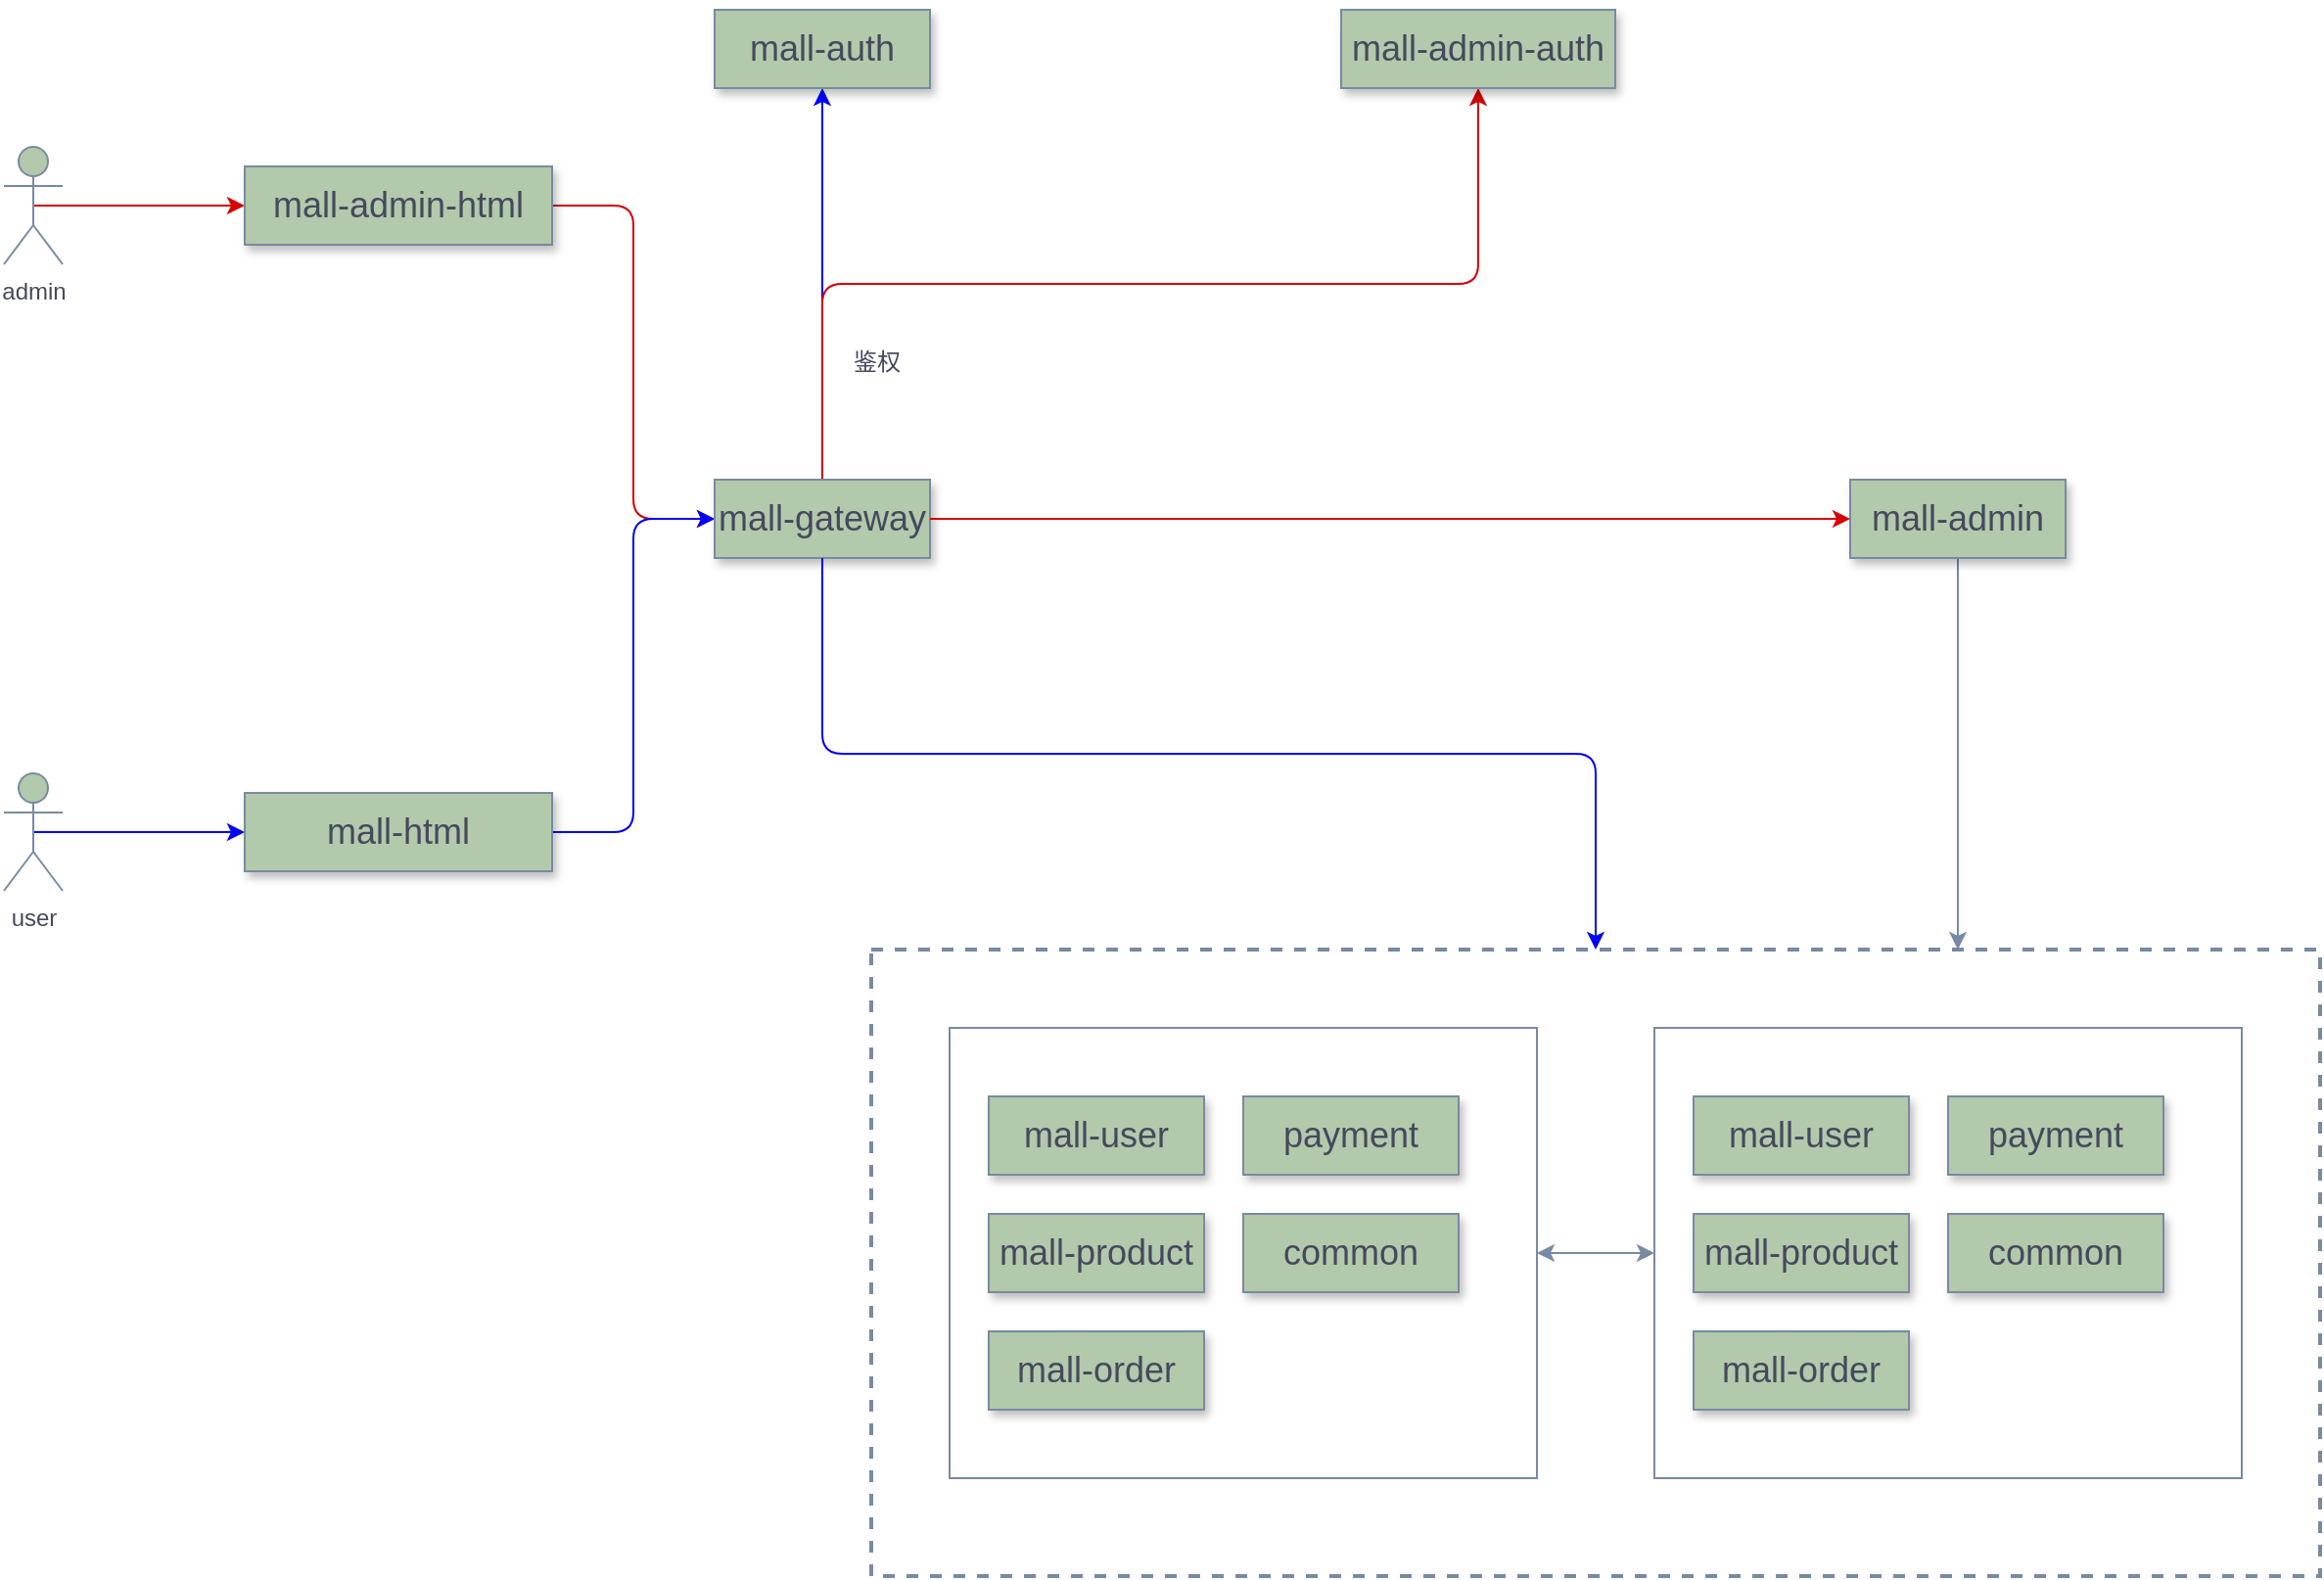 <mxfile version="13.6.9" type="github">
  <diagram id="Z--iTaKNQ5P-s0Kby9HK" name="Page-1">
    <mxGraphModel dx="1673" dy="896" grid="1" gridSize="10" guides="1" tooltips="1" connect="1" arrows="1" fold="1" page="1" pageScale="1" pageWidth="827" pageHeight="1169" math="0" shadow="0">
      <root>
        <mxCell id="0" />
        <mxCell id="1" parent="0" />
        <mxCell id="iWbueiKnUOGaXGQfD53s-53" value="" style="rounded=0;whiteSpace=wrap;html=1;dashed=1;sketch=0;strokeColor=#788AA3;fillColor=none;fontColor=#46495D;strokeWidth=2;" vertex="1" parent="1">
          <mxGeometry x="520" y="680" width="740" height="320" as="geometry" />
        </mxCell>
        <mxCell id="iWbueiKnUOGaXGQfD53s-14" style="edgeStyle=orthogonalEdgeStyle;rounded=1;sketch=0;orthogonalLoop=1;jettySize=auto;html=1;exitX=0.5;exitY=0;exitDx=0;exitDy=0;entryX=0.5;entryY=1;entryDx=0;entryDy=0;fillColor=#B2C9AB;fontColor=#46495D;strokeColor=#0000FF;" edge="1" parent="1" source="iWbueiKnUOGaXGQfD53s-4" target="iWbueiKnUOGaXGQfD53s-12">
          <mxGeometry relative="1" as="geometry" />
        </mxCell>
        <mxCell id="iWbueiKnUOGaXGQfD53s-15" style="edgeStyle=orthogonalEdgeStyle;rounded=1;sketch=0;orthogonalLoop=1;jettySize=auto;html=1;exitX=0.5;exitY=0;exitDx=0;exitDy=0;entryX=0.5;entryY=1;entryDx=0;entryDy=0;fontColor=#46495D;fillColor=#fff2cc;strokeColor=#D60202;" edge="1" parent="1" source="iWbueiKnUOGaXGQfD53s-4" target="iWbueiKnUOGaXGQfD53s-13">
          <mxGeometry relative="1" as="geometry" />
        </mxCell>
        <mxCell id="iWbueiKnUOGaXGQfD53s-11" style="edgeStyle=orthogonalEdgeStyle;rounded=1;sketch=0;orthogonalLoop=1;jettySize=auto;html=1;exitX=0.5;exitY=0.5;exitDx=0;exitDy=0;exitPerimeter=0;entryX=0;entryY=0.5;entryDx=0;entryDy=0;fillColor=#B2C9AB;fontColor=#46495D;strokeColor=#0000FF;" edge="1" parent="1" source="iWbueiKnUOGaXGQfD53s-1" target="iWbueiKnUOGaXGQfD53s-6">
          <mxGeometry relative="1" as="geometry" />
        </mxCell>
        <mxCell id="iWbueiKnUOGaXGQfD53s-1" value="user" style="shape=umlActor;verticalLabelPosition=bottom;verticalAlign=top;html=1;outlineConnect=0;fillColor=#B2C9AB;strokeColor=#788AA3;fontColor=#46495D;" vertex="1" parent="1">
          <mxGeometry x="77" y="590" width="30" height="60" as="geometry" />
        </mxCell>
        <mxCell id="iWbueiKnUOGaXGQfD53s-10" style="edgeStyle=orthogonalEdgeStyle;rounded=1;sketch=0;orthogonalLoop=1;jettySize=auto;html=1;exitX=0.5;exitY=0.5;exitDx=0;exitDy=0;exitPerimeter=0;entryX=0;entryY=0.5;entryDx=0;entryDy=0;fontColor=#46495D;fillColor=#fff2cc;strokeColor=#D60202;" edge="1" parent="1" source="iWbueiKnUOGaXGQfD53s-2" target="iWbueiKnUOGaXGQfD53s-5">
          <mxGeometry relative="1" as="geometry" />
        </mxCell>
        <mxCell id="iWbueiKnUOGaXGQfD53s-2" value="admin" style="shape=umlActor;verticalLabelPosition=bottom;verticalAlign=top;html=1;outlineConnect=0;fillColor=#B2C9AB;strokeColor=#788AA3;fontColor=#46495D;" vertex="1" parent="1">
          <mxGeometry x="77" y="270" width="30" height="60" as="geometry" />
        </mxCell>
        <mxCell id="iWbueiKnUOGaXGQfD53s-7" style="rounded=1;sketch=0;orthogonalLoop=1;jettySize=auto;html=1;exitX=1;exitY=0.5;exitDx=0;exitDy=0;entryX=0;entryY=0.5;entryDx=0;entryDy=0;fontColor=#46495D;edgeStyle=orthogonalEdgeStyle;fillColor=#fff2cc;strokeColor=#D60202;" edge="1" parent="1" source="iWbueiKnUOGaXGQfD53s-5" target="iWbueiKnUOGaXGQfD53s-4">
          <mxGeometry relative="1" as="geometry" />
        </mxCell>
        <mxCell id="iWbueiKnUOGaXGQfD53s-5" value="&lt;span style=&quot;font-size: 18px&quot;&gt;mall-admin-html&lt;/span&gt;" style="rounded=0;whiteSpace=wrap;html=1;shadow=1;glass=0;sketch=0;fillColor=#B2C9AB;strokeColor=#788AA3;fontColor=#46495D;" vertex="1" parent="1">
          <mxGeometry x="200" y="280" width="157" height="40" as="geometry" />
        </mxCell>
        <mxCell id="iWbueiKnUOGaXGQfD53s-8" style="edgeStyle=orthogonalEdgeStyle;rounded=1;sketch=0;orthogonalLoop=1;jettySize=auto;html=1;exitX=1;exitY=0.5;exitDx=0;exitDy=0;entryX=0;entryY=0.5;entryDx=0;entryDy=0;fillColor=#B2C9AB;fontColor=#46495D;strokeColor=#0000FF;" edge="1" parent="1" source="iWbueiKnUOGaXGQfD53s-6" target="iWbueiKnUOGaXGQfD53s-4">
          <mxGeometry relative="1" as="geometry" />
        </mxCell>
        <mxCell id="iWbueiKnUOGaXGQfD53s-6" value="&lt;span style=&quot;font-size: 18px&quot;&gt;mall-html&lt;/span&gt;" style="rounded=0;whiteSpace=wrap;html=1;shadow=1;glass=0;sketch=0;fillColor=#B2C9AB;strokeColor=#788AA3;fontColor=#46495D;" vertex="1" parent="1">
          <mxGeometry x="200" y="600" width="157" height="40" as="geometry" />
        </mxCell>
        <mxCell id="iWbueiKnUOGaXGQfD53s-12" value="&lt;font style=&quot;font-size: 18px&quot;&gt;mall-auth&lt;/font&gt;" style="rounded=0;whiteSpace=wrap;html=1;shadow=1;glass=0;sketch=0;fillColor=#B2C9AB;strokeColor=#788AA3;fontColor=#46495D;" vertex="1" parent="1">
          <mxGeometry x="440" y="200" width="110" height="40" as="geometry" />
        </mxCell>
        <mxCell id="iWbueiKnUOGaXGQfD53s-13" value="&lt;font style=&quot;font-size: 18px&quot;&gt;mall-admin-auth&lt;/font&gt;" style="rounded=0;whiteSpace=wrap;html=1;shadow=1;glass=0;sketch=0;fillColor=#B2C9AB;strokeColor=#788AA3;fontColor=#46495D;" vertex="1" parent="1">
          <mxGeometry x="760" y="200" width="140" height="40" as="geometry" />
        </mxCell>
        <mxCell id="iWbueiKnUOGaXGQfD53s-17" value="" style="group" vertex="1" connectable="0" parent="1">
          <mxGeometry x="440" y="370" width="110" height="110" as="geometry" />
        </mxCell>
        <mxCell id="iWbueiKnUOGaXGQfD53s-4" value="&lt;font style=&quot;font-size: 18px&quot;&gt;mall-gateway&lt;/font&gt;" style="rounded=0;whiteSpace=wrap;html=1;shadow=1;glass=0;sketch=0;fillColor=#B2C9AB;strokeColor=#788AA3;fontColor=#46495D;" vertex="1" parent="iWbueiKnUOGaXGQfD53s-17">
          <mxGeometry y="70" width="110" height="40" as="geometry" />
        </mxCell>
        <mxCell id="iWbueiKnUOGaXGQfD53s-16" value="鉴权" style="text;html=1;strokeColor=none;fillColor=none;align=center;verticalAlign=middle;whiteSpace=wrap;rounded=0;sketch=0;fontColor=#46495D;" vertex="1" parent="iWbueiKnUOGaXGQfD53s-17">
          <mxGeometry x="63" width="40" height="20" as="geometry" />
        </mxCell>
        <mxCell id="iWbueiKnUOGaXGQfD53s-55" style="edgeStyle=orthogonalEdgeStyle;rounded=1;sketch=0;orthogonalLoop=1;jettySize=auto;html=1;exitX=0.5;exitY=1;exitDx=0;exitDy=0;entryX=0.75;entryY=0;entryDx=0;entryDy=0;startArrow=none;startFill=0;strokeColor=#788AA3;fillColor=#B2C9AB;fontColor=#46495D;" edge="1" parent="1" source="iWbueiKnUOGaXGQfD53s-18" target="iWbueiKnUOGaXGQfD53s-53">
          <mxGeometry relative="1" as="geometry" />
        </mxCell>
        <mxCell id="iWbueiKnUOGaXGQfD53s-18" value="&lt;span style=&quot;font-size: 18px&quot;&gt;mall-admin&lt;/span&gt;" style="rounded=0;whiteSpace=wrap;html=1;shadow=1;glass=0;sketch=0;fillColor=#B2C9AB;strokeColor=#788AA3;fontColor=#46495D;" vertex="1" parent="1">
          <mxGeometry x="1020" y="440" width="110" height="40" as="geometry" />
        </mxCell>
        <mxCell id="iWbueiKnUOGaXGQfD53s-28" style="edgeStyle=orthogonalEdgeStyle;rounded=1;sketch=0;orthogonalLoop=1;jettySize=auto;html=1;exitX=1;exitY=0.5;exitDx=0;exitDy=0;entryX=0;entryY=0.5;entryDx=0;entryDy=0;fontColor=#46495D;fillColor=#fff2cc;strokeColor=#D60202;" edge="1" parent="1" source="iWbueiKnUOGaXGQfD53s-4" target="iWbueiKnUOGaXGQfD53s-18">
          <mxGeometry relative="1" as="geometry" />
        </mxCell>
        <mxCell id="iWbueiKnUOGaXGQfD53s-49" value="" style="group" vertex="1" connectable="0" parent="1">
          <mxGeometry x="920" y="720" width="300" height="230" as="geometry" />
        </mxCell>
        <mxCell id="iWbueiKnUOGaXGQfD53s-43" value="" style="rounded=0;whiteSpace=wrap;html=1;sketch=0;strokeColor=#788AA3;fontColor=#46495D;fillColor=none;" vertex="1" parent="iWbueiKnUOGaXGQfD53s-49">
          <mxGeometry width="300" height="230" as="geometry" />
        </mxCell>
        <mxCell id="iWbueiKnUOGaXGQfD53s-44" value="&lt;span style=&quot;font-size: 18px&quot;&gt;mall-user&lt;/span&gt;" style="rounded=0;whiteSpace=wrap;html=1;shadow=1;glass=0;sketch=0;fillColor=#B2C9AB;strokeColor=#788AA3;fontColor=#46495D;" vertex="1" parent="iWbueiKnUOGaXGQfD53s-49">
          <mxGeometry x="20" y="35" width="110" height="40" as="geometry" />
        </mxCell>
        <mxCell id="iWbueiKnUOGaXGQfD53s-45" value="&lt;span style=&quot;font-size: 18px&quot;&gt;mall-order&lt;/span&gt;" style="rounded=0;whiteSpace=wrap;html=1;shadow=1;glass=0;sketch=0;fillColor=#B2C9AB;strokeColor=#788AA3;fontColor=#46495D;" vertex="1" parent="iWbueiKnUOGaXGQfD53s-49">
          <mxGeometry x="20" y="155" width="110" height="40" as="geometry" />
        </mxCell>
        <mxCell id="iWbueiKnUOGaXGQfD53s-46" value="&lt;span style=&quot;font-size: 18px&quot;&gt;mall-product&lt;/span&gt;" style="rounded=0;whiteSpace=wrap;html=1;shadow=1;glass=0;sketch=0;fillColor=#B2C9AB;strokeColor=#788AA3;fontColor=#46495D;" vertex="1" parent="iWbueiKnUOGaXGQfD53s-49">
          <mxGeometry x="20" y="95" width="110" height="40" as="geometry" />
        </mxCell>
        <mxCell id="iWbueiKnUOGaXGQfD53s-47" value="&lt;span style=&quot;font-size: 18px&quot;&gt;common&lt;/span&gt;" style="rounded=0;whiteSpace=wrap;html=1;shadow=1;glass=0;sketch=0;fillColor=#B2C9AB;strokeColor=#788AA3;fontColor=#46495D;" vertex="1" parent="iWbueiKnUOGaXGQfD53s-49">
          <mxGeometry x="150" y="95" width="110" height="40" as="geometry" />
        </mxCell>
        <mxCell id="iWbueiKnUOGaXGQfD53s-48" value="&lt;span style=&quot;font-size: 18px&quot;&gt;payment&lt;/span&gt;" style="rounded=0;whiteSpace=wrap;html=1;shadow=1;glass=0;sketch=0;fillColor=#B2C9AB;strokeColor=#788AA3;fontColor=#46495D;" vertex="1" parent="iWbueiKnUOGaXGQfD53s-49">
          <mxGeometry x="150" y="35" width="110" height="40" as="geometry" />
        </mxCell>
        <mxCell id="iWbueiKnUOGaXGQfD53s-50" value="" style="group" vertex="1" connectable="0" parent="1">
          <mxGeometry x="560" y="720" width="300" height="230" as="geometry" />
        </mxCell>
        <mxCell id="iWbueiKnUOGaXGQfD53s-24" value="" style="rounded=0;whiteSpace=wrap;html=1;sketch=0;strokeColor=#788AA3;fontColor=#46495D;fillColor=none;" vertex="1" parent="iWbueiKnUOGaXGQfD53s-50">
          <mxGeometry width="300" height="230" as="geometry" />
        </mxCell>
        <mxCell id="iWbueiKnUOGaXGQfD53s-19" value="&lt;span style=&quot;font-size: 18px&quot;&gt;mall-user&lt;/span&gt;" style="rounded=0;whiteSpace=wrap;html=1;shadow=1;glass=0;sketch=0;fillColor=#B2C9AB;strokeColor=#788AA3;fontColor=#46495D;" vertex="1" parent="iWbueiKnUOGaXGQfD53s-50">
          <mxGeometry x="20" y="35" width="110" height="40" as="geometry" />
        </mxCell>
        <mxCell id="iWbueiKnUOGaXGQfD53s-20" value="&lt;span style=&quot;font-size: 18px&quot;&gt;mall-order&lt;/span&gt;" style="rounded=0;whiteSpace=wrap;html=1;shadow=1;glass=0;sketch=0;fillColor=#B2C9AB;strokeColor=#788AA3;fontColor=#46495D;" vertex="1" parent="iWbueiKnUOGaXGQfD53s-50">
          <mxGeometry x="20" y="155" width="110" height="40" as="geometry" />
        </mxCell>
        <mxCell id="iWbueiKnUOGaXGQfD53s-21" value="&lt;span style=&quot;font-size: 18px&quot;&gt;mall-product&lt;/span&gt;" style="rounded=0;whiteSpace=wrap;html=1;shadow=1;glass=0;sketch=0;fillColor=#B2C9AB;strokeColor=#788AA3;fontColor=#46495D;" vertex="1" parent="iWbueiKnUOGaXGQfD53s-50">
          <mxGeometry x="20" y="95" width="110" height="40" as="geometry" />
        </mxCell>
        <mxCell id="iWbueiKnUOGaXGQfD53s-22" value="&lt;span style=&quot;font-size: 18px&quot;&gt;common&lt;/span&gt;" style="rounded=0;whiteSpace=wrap;html=1;shadow=1;glass=0;sketch=0;fillColor=#B2C9AB;strokeColor=#788AA3;fontColor=#46495D;" vertex="1" parent="iWbueiKnUOGaXGQfD53s-50">
          <mxGeometry x="150" y="95" width="110" height="40" as="geometry" />
        </mxCell>
        <mxCell id="iWbueiKnUOGaXGQfD53s-23" value="&lt;span style=&quot;font-size: 18px&quot;&gt;payment&lt;/span&gt;" style="rounded=0;whiteSpace=wrap;html=1;shadow=1;glass=0;sketch=0;fillColor=#B2C9AB;strokeColor=#788AA3;fontColor=#46495D;" vertex="1" parent="iWbueiKnUOGaXGQfD53s-50">
          <mxGeometry x="150" y="35" width="110" height="40" as="geometry" />
        </mxCell>
        <mxCell id="iWbueiKnUOGaXGQfD53s-51" style="edgeStyle=orthogonalEdgeStyle;rounded=1;sketch=0;orthogonalLoop=1;jettySize=auto;html=1;exitX=1;exitY=0.5;exitDx=0;exitDy=0;entryX=0;entryY=0.5;entryDx=0;entryDy=0;startArrow=classic;startFill=1;strokeColor=#788AA3;fillColor=#B2C9AB;fontColor=#46495D;" edge="1" parent="1" source="iWbueiKnUOGaXGQfD53s-24" target="iWbueiKnUOGaXGQfD53s-43">
          <mxGeometry relative="1" as="geometry" />
        </mxCell>
        <mxCell id="iWbueiKnUOGaXGQfD53s-54" style="edgeStyle=orthogonalEdgeStyle;rounded=1;sketch=0;orthogonalLoop=1;jettySize=auto;html=1;exitX=0.5;exitY=1;exitDx=0;exitDy=0;entryX=0.5;entryY=0;entryDx=0;entryDy=0;startArrow=none;startFill=0;fillColor=#B2C9AB;fontColor=#46495D;strokeColor=#0000FF;" edge="1" parent="1" source="iWbueiKnUOGaXGQfD53s-4" target="iWbueiKnUOGaXGQfD53s-53">
          <mxGeometry relative="1" as="geometry" />
        </mxCell>
      </root>
    </mxGraphModel>
  </diagram>
</mxfile>
